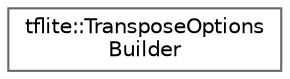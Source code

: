 digraph "Graphical Class Hierarchy"
{
 // LATEX_PDF_SIZE
  bgcolor="transparent";
  edge [fontname=Helvetica,fontsize=10,labelfontname=Helvetica,labelfontsize=10];
  node [fontname=Helvetica,fontsize=10,shape=box,height=0.2,width=0.4];
  rankdir="LR";
  Node0 [id="Node000000",label="tflite::TransposeOptions\lBuilder",height=0.2,width=0.4,color="grey40", fillcolor="white", style="filled",URL="$structtflite_1_1_transpose_options_builder.html",tooltip=" "];
}
